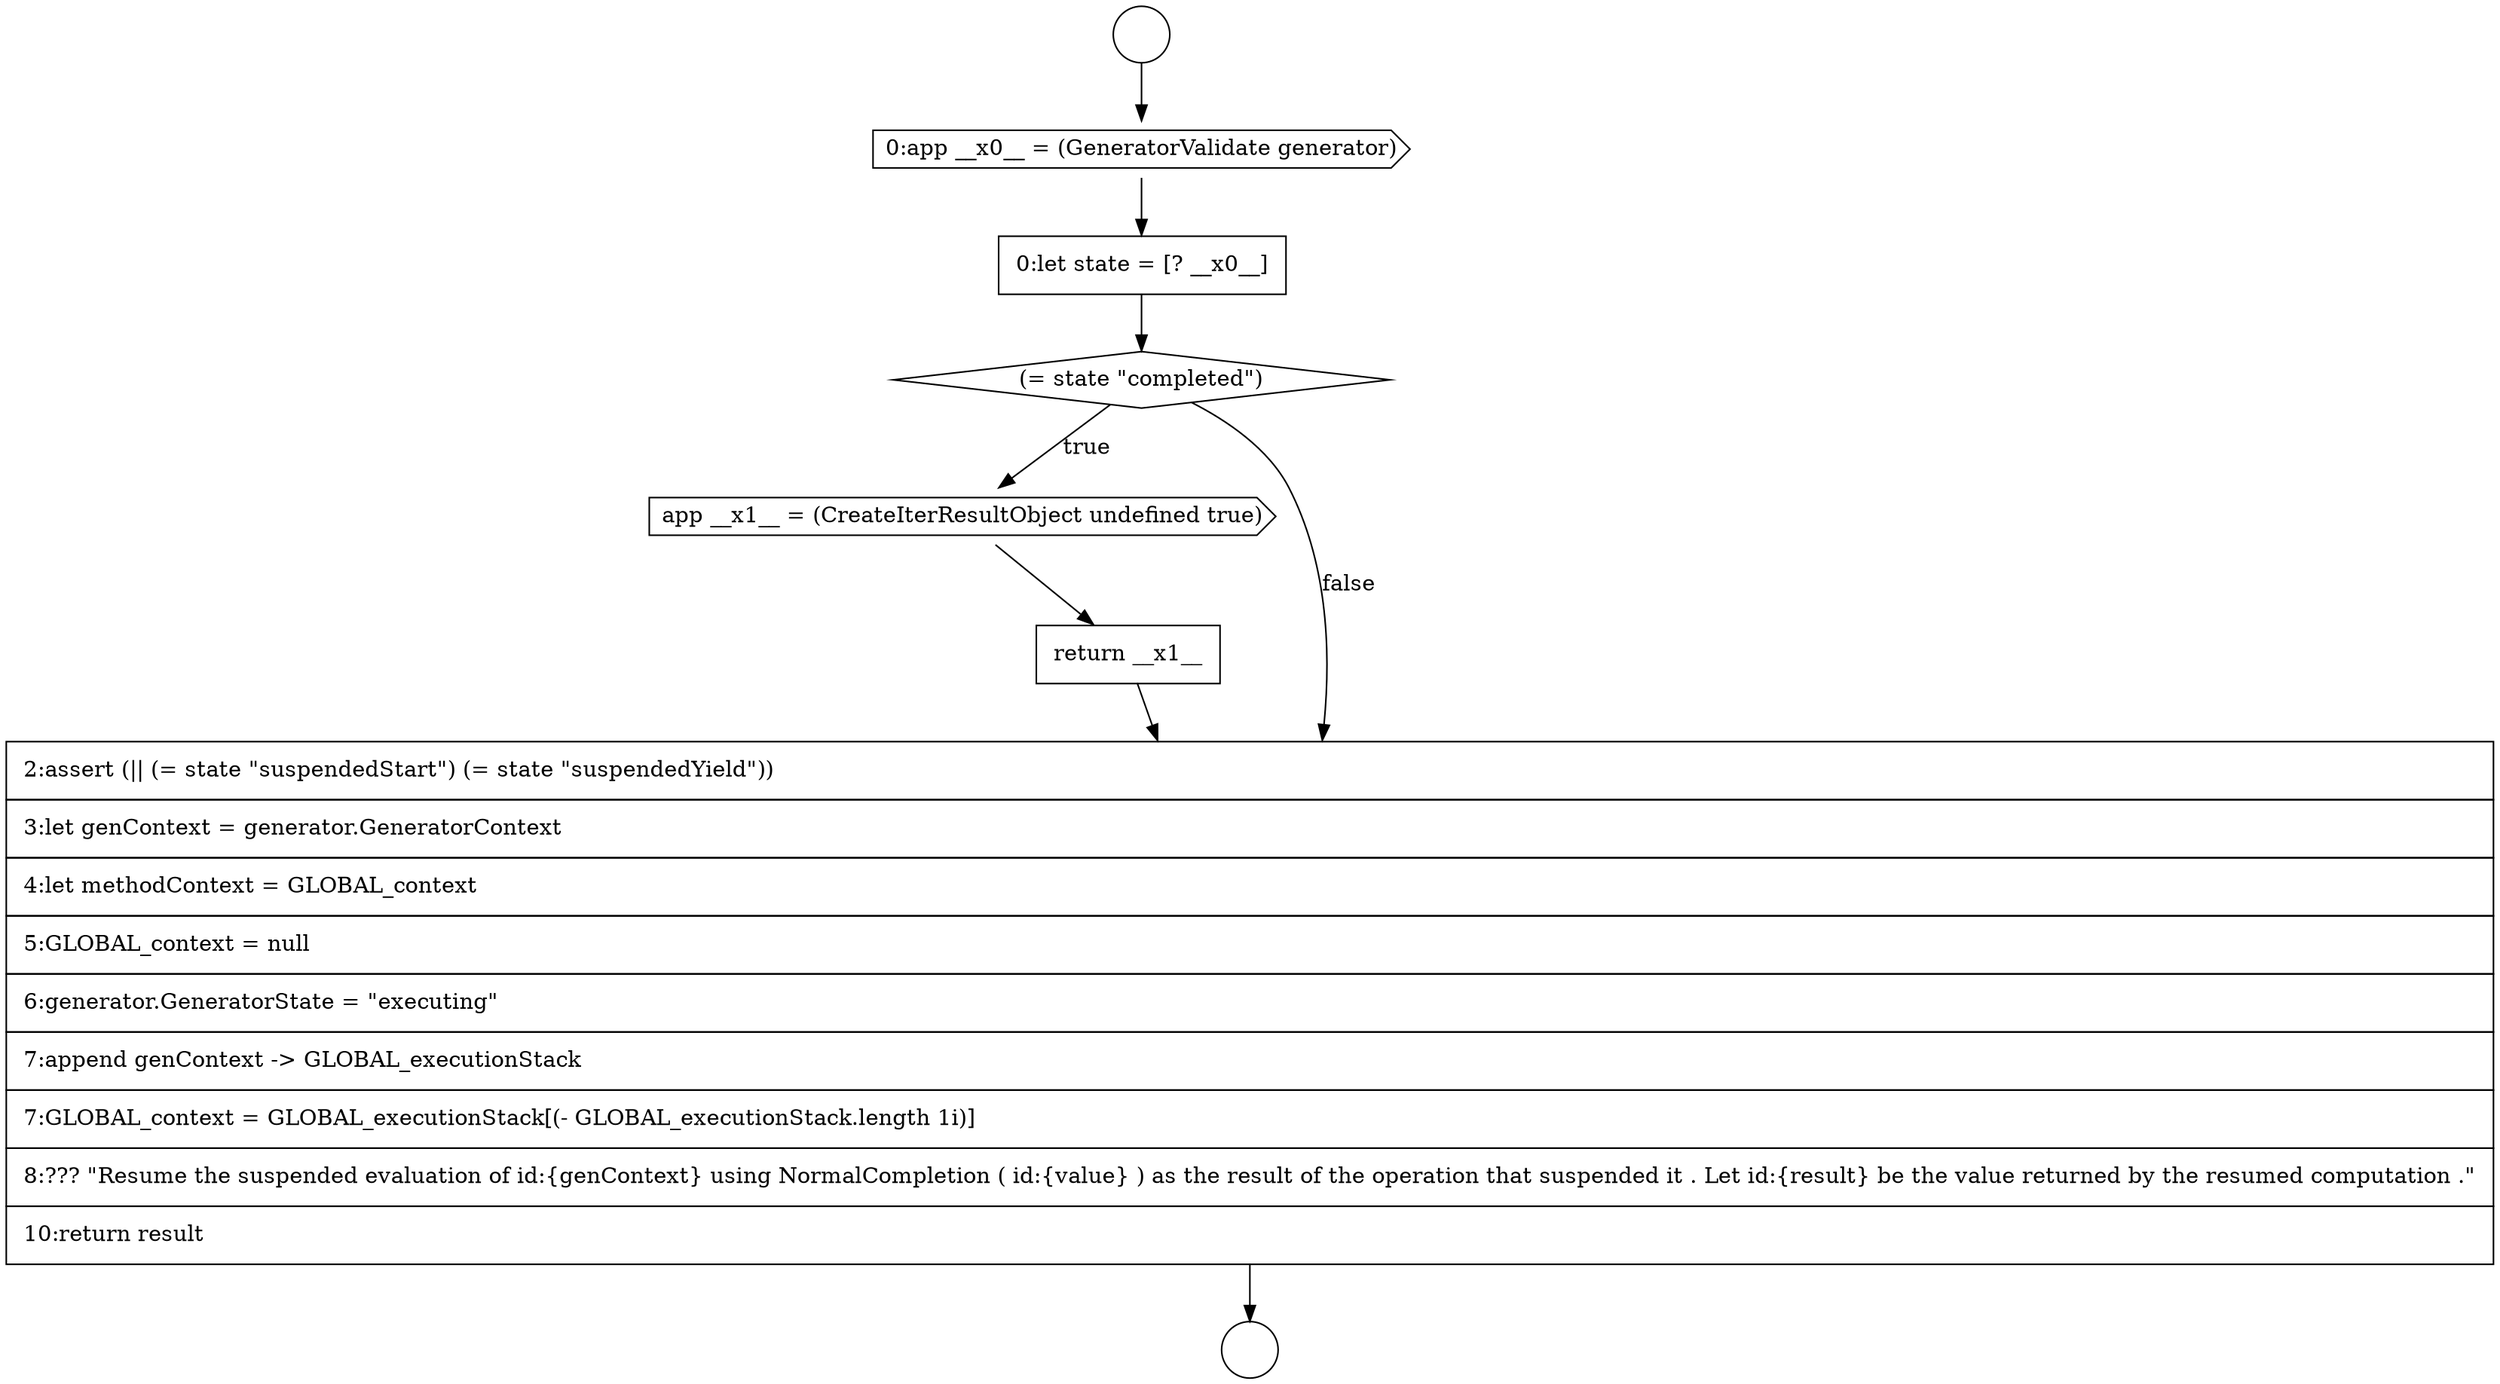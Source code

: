 digraph {
  node17211 [shape=cds, label=<<font color="black">app __x1__ = (CreateIterResultObject undefined true)</font>> color="black" fillcolor="white" style=filled]
  node17210 [shape=diamond, label=<<font color="black">(= state &quot;completed&quot;)</font>> color="black" fillcolor="white" style=filled]
  node17206 [shape=circle label=" " color="black" fillcolor="white" style=filled]
  node17213 [shape=none, margin=0, label=<<font color="black">
    <table border="0" cellborder="1" cellspacing="0" cellpadding="10">
      <tr><td align="left">2:assert (|| (= state &quot;suspendedStart&quot;) (= state &quot;suspendedYield&quot;))</td></tr>
      <tr><td align="left">3:let genContext = generator.GeneratorContext</td></tr>
      <tr><td align="left">4:let methodContext = GLOBAL_context</td></tr>
      <tr><td align="left">5:GLOBAL_context = null</td></tr>
      <tr><td align="left">6:generator.GeneratorState = &quot;executing&quot;</td></tr>
      <tr><td align="left">7:append genContext -&gt; GLOBAL_executionStack</td></tr>
      <tr><td align="left">7:GLOBAL_context = GLOBAL_executionStack[(- GLOBAL_executionStack.length 1i)]</td></tr>
      <tr><td align="left">8:??? &quot;Resume the suspended evaluation of id:{genContext} using NormalCompletion ( id:{value} ) as the result of the operation that suspended it . Let id:{result} be the value returned by the resumed computation .&quot;</td></tr>
      <tr><td align="left">10:return result</td></tr>
    </table>
  </font>> color="black" fillcolor="white" style=filled]
  node17207 [shape=circle label=" " color="black" fillcolor="white" style=filled]
  node17209 [shape=none, margin=0, label=<<font color="black">
    <table border="0" cellborder="1" cellspacing="0" cellpadding="10">
      <tr><td align="left">0:let state = [? __x0__]</td></tr>
    </table>
  </font>> color="black" fillcolor="white" style=filled]
  node17212 [shape=none, margin=0, label=<<font color="black">
    <table border="0" cellborder="1" cellspacing="0" cellpadding="10">
      <tr><td align="left">return __x1__</td></tr>
    </table>
  </font>> color="black" fillcolor="white" style=filled]
  node17208 [shape=cds, label=<<font color="black">0:app __x0__ = (GeneratorValidate generator)</font>> color="black" fillcolor="white" style=filled]
  node17209 -> node17210 [ color="black"]
  node17206 -> node17208 [ color="black"]
  node17213 -> node17207 [ color="black"]
  node17211 -> node17212 [ color="black"]
  node17208 -> node17209 [ color="black"]
  node17210 -> node17211 [label=<<font color="black">true</font>> color="black"]
  node17210 -> node17213 [label=<<font color="black">false</font>> color="black"]
  node17212 -> node17213 [ color="black"]
}
